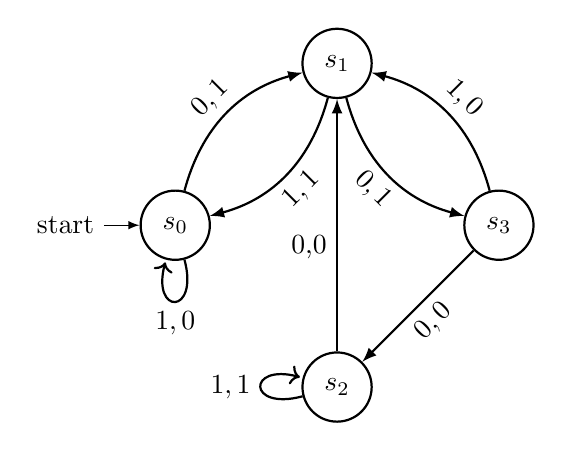 \begin{tikzpicture}[every initial by arrow/.style={-latex}]
    \node[state,initial,thick] (a){$s_0$};
    \node[state,thick] (b) [above right=20mm of a] {$s_1$};
    \node[state,thick] (c) [below right =20mm of b] {$s_3$};
    \node[state,thick] (d) [below left=20mm of c] {$s_2$};

    \path[-latex,thick](a) edge[bend left] node[above,sloped] {$ 0,1 $} (b)
    (a) edge[loop below] node[below] {$ 1,0 $} (a)
    (b) edge[bend right] node[below,sloped] {$ 0,1 $} (c)
    edge[bend left] node[below,sloped] {$ 1,1 $} (a)
    (c) edge[bend right]node[above,sloped]{$1,0$} (b)
    edge node[below,sloped] {$ 0,0 $} (d)
    (d) edge[loop left] node[left] {$ 1,1 $} (d)
    edge node[below left]{0,0} (b);
\end{tikzpicture}